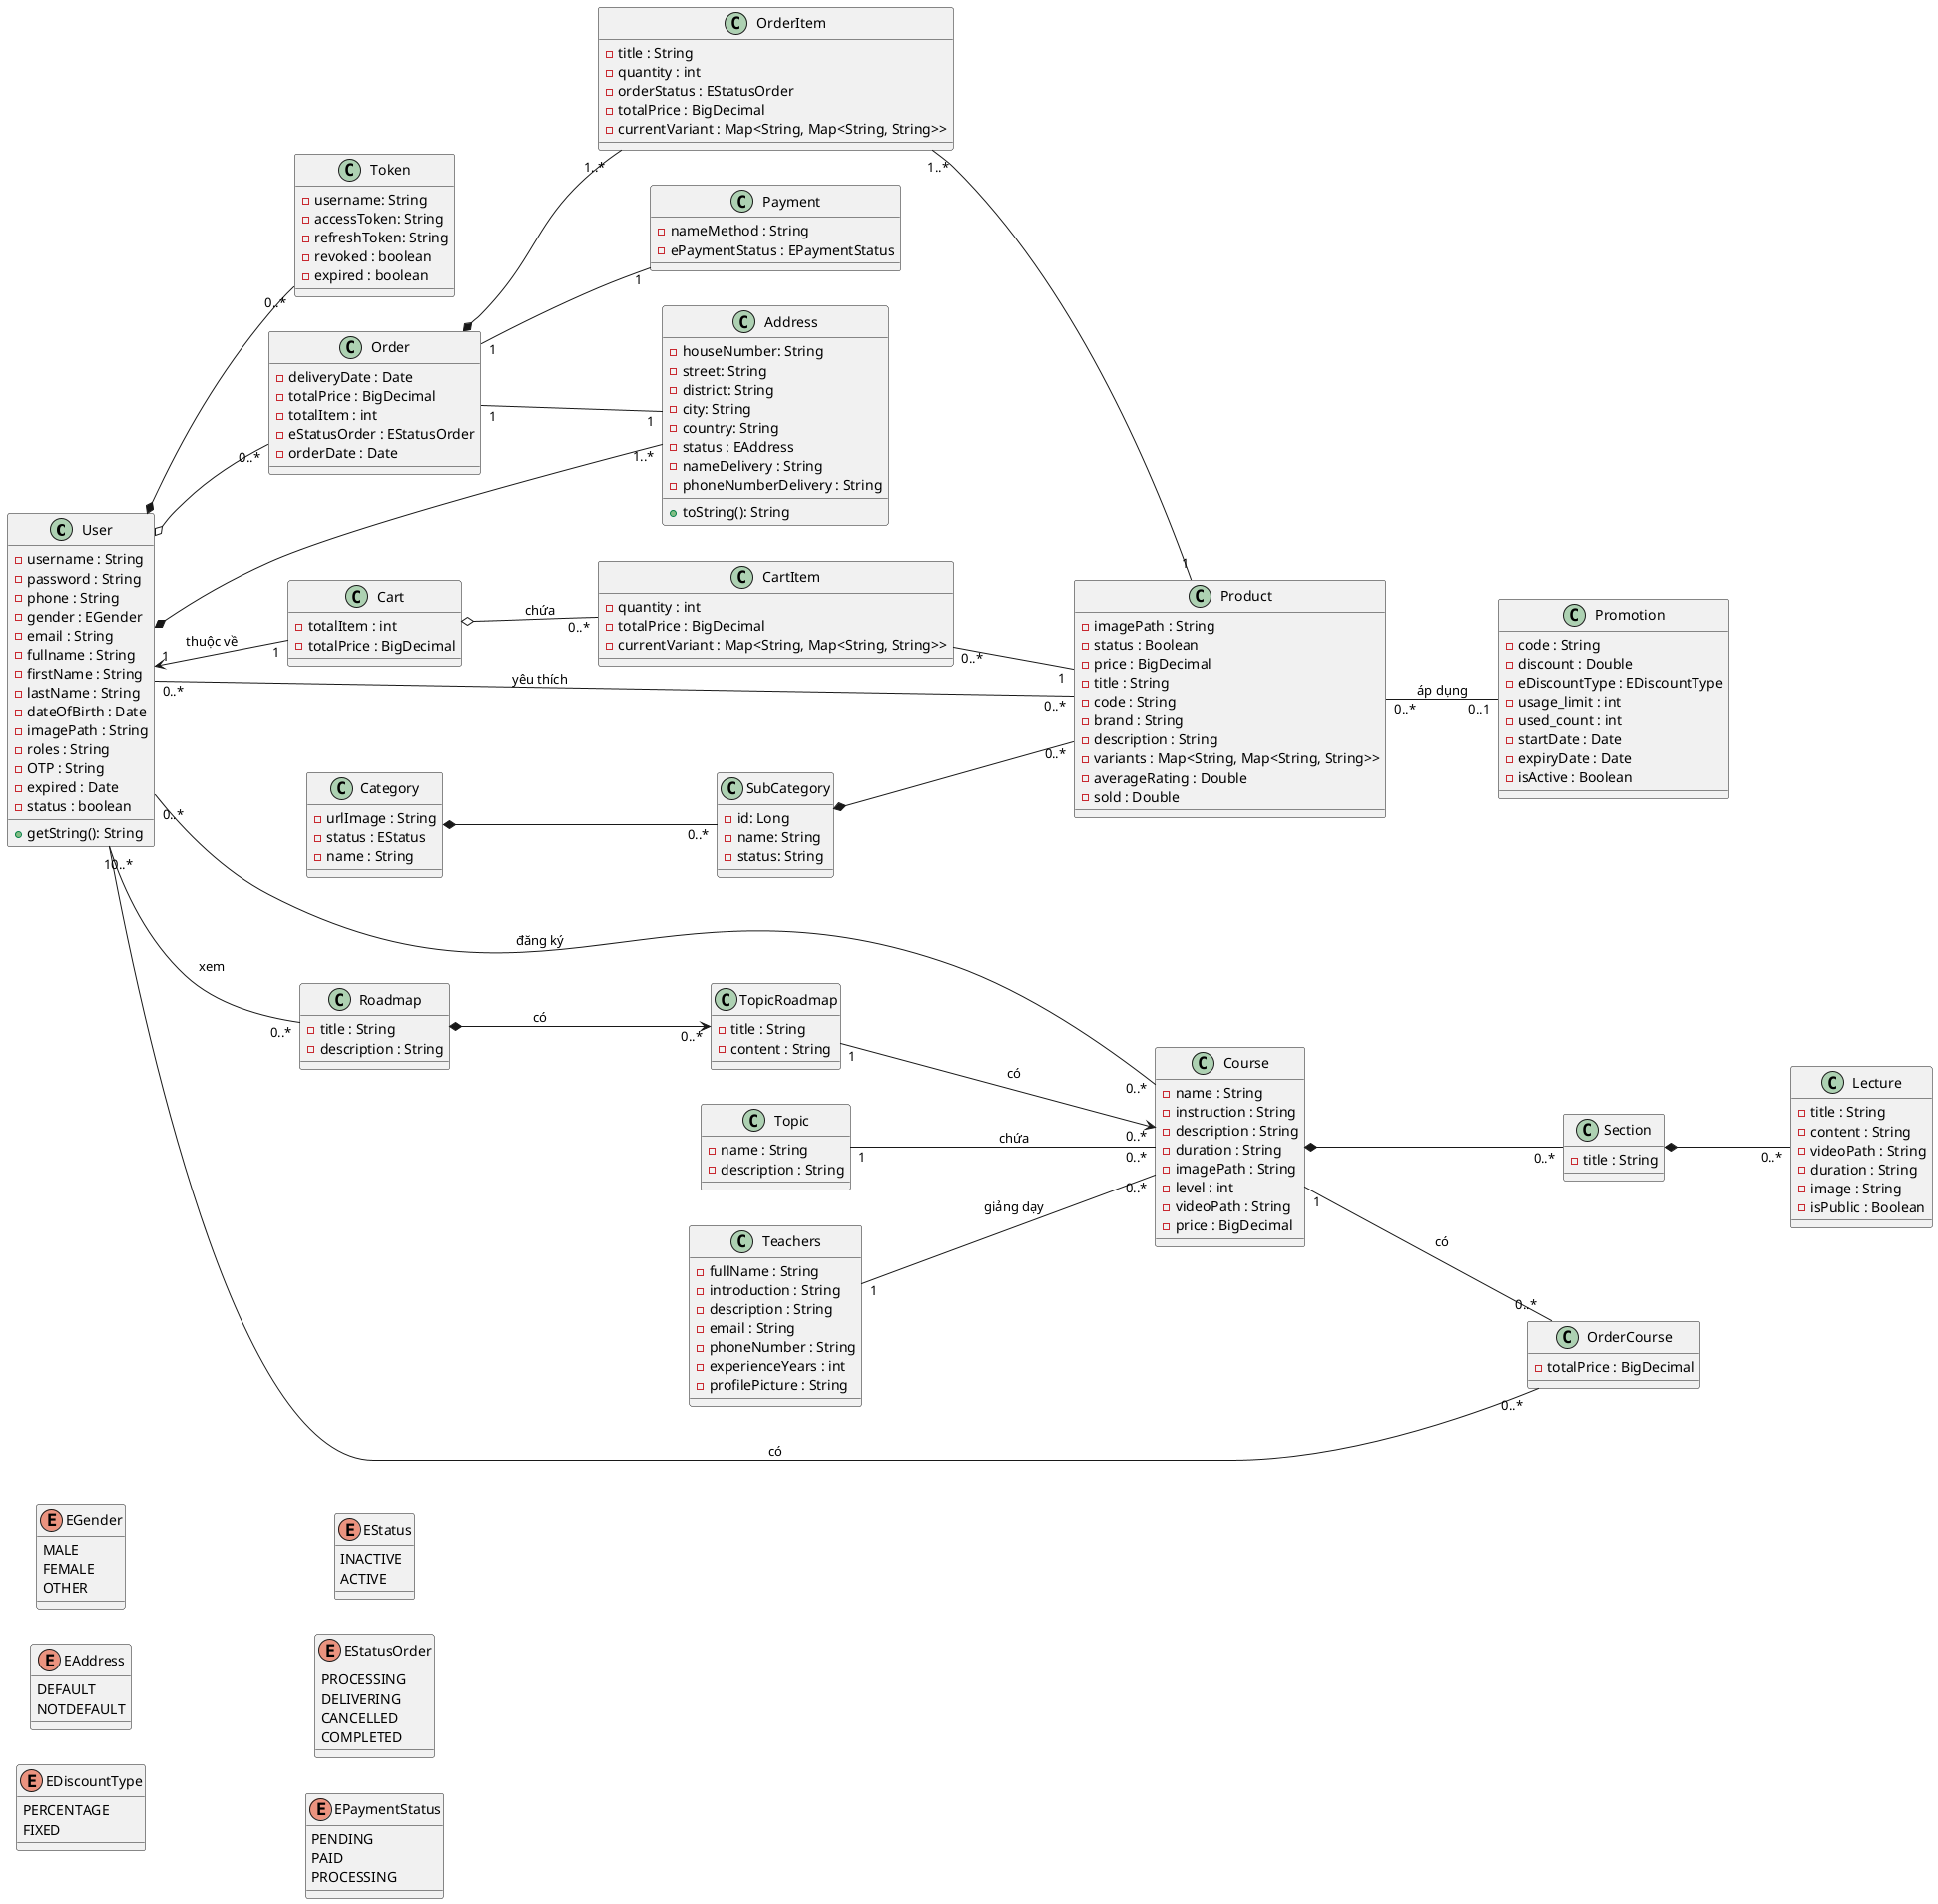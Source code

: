 @startuml
left to right direction
' === USER RELATED ===
class User {
    - username : String
    - password : String
    - phone : String
    - gender : EGender
    - email : String
    - fullname : String
    - firstName : String
    - lastName : String
    - dateOfBirth : Date
    - imagePath : String
    - roles : String
    - OTP : String
    - expired : Date
    - status : boolean
    + getString(): String
}

class Token {
    - username: String
    - accessToken: String
    - refreshToken: String
    - revoked : boolean
    - expired : boolean
}

class Address {
    - houseNumber: String
    - street: String
    - district: String
    - city: String
    - country: String
    - status : EAddress
    - nameDelivery : String
    - phoneNumberDelivery : String
    + toString(): String
}

' === PRODUCT RELATED ===
class Product {
    - imagePath : String
    - status : Boolean
    - price : BigDecimal
    - title : String
    - code : String
    - brand : String
    - description : String
    - variants : Map<String, Map<String, String>>
    - averageRating : Double
    - sold : Double
}

class Category {
    - urlImage : String
    - status : EStatus
    - name : String
}

class SubCategory {
    - id: Long
    - name: String
    - status: String
}

class Promotion {
    - code : String
    - discount : Double
    - eDiscountType : EDiscountType
    - usage_limit : int
    - used_count : int
    - startDate : Date
    - expiryDate : Date
    - isActive : Boolean
}

' === CART & ORDER RELATED ===
class Cart {
    - totalItem : int
    - totalPrice : BigDecimal
}

class CartItem {
    - quantity : int
    - totalPrice : BigDecimal
    - currentVariant : Map<String, Map<String, String>>
}

class Order {
    - deliveryDate : Date
    - totalPrice : BigDecimal
    - totalItem : int
    - eStatusOrder : EStatusOrder
    - orderDate : Date
}

class OrderItem {
    - title : String
    - quantity : int
    - orderStatus : EStatusOrder
    - totalPrice : BigDecimal
    - currentVariant : Map<String, Map<String, String>>
}

class Payment {
    - nameMethod : String
    - ePaymentStatus : EPaymentStatus
}

' === COURSE RELATED ===
class Topic {
    - name : String
    - description : String
}

class Teachers {
    - fullName : String
    - introduction : String
    - description : String
    - email : String
    - phoneNumber : String
    - experienceYears : int
    - profilePicture : String
}

class Course {
    - name : String
    - instruction : String
    - description : String
    - duration : String
    - imagePath : String
    - level : int
    - videoPath : String
    - price : BigDecimal
}

class Section {
    - title : String
}

class Lecture {
    - title : String
    - content : String
    - videoPath : String
    - duration : String
    - image : String
    - isPublic : Boolean
}

class OrderCourse {
    - totalPrice : BigDecimal
}

class Roadmap {
    - title : String
    - description : String
}

class TopicRoadmap {
    - title : String
    - content : String
}
' === ENUMS ===
enum EGender {
    MALE
    FEMALE
    OTHER
}

enum EAddress {
    DEFAULT
    NOTDEFAULT
}

enum EDiscountType {
    PERCENTAGE
    FIXED
}

enum EStatus {
    INACTIVE
    ACTIVE
}

enum EStatusOrder {
    PROCESSING
    DELIVERING
    CANCELLED
    COMPLETED
}

enum EPaymentStatus {
    PENDING
    PAID
    PROCESSING
}
' === RELATIONSHIPS ===
User *-- "0..*" Token
User *-- "1..*" Address
User "0..*" -- "0..*" Product : yêu thích
User "1" <-- "1" Cart : thuộc về
Cart o-- "0..*" CartItem : chứa
CartItem "0..*" -- "1" Product
Order *-- "1..*" OrderItem
Order "1" -- "1" Payment
Order "1" -- "1" Address
OrderItem "1..*" -- "1" Product
Product "0..*" -- "0..1" Promotion : áp dụng
Category *-- "0..*" SubCategory
SubCategory *-- "0..*" Product

User o-- "0..*" Order
User "0..*" -- "0..*" Course : đăng ký
User "1" -- "0..*" OrderCourse : có
User "0..*" -- "0..*" Roadmap : xem

Topic "1" -- "0..*" Course : chứa
Teachers "1" -- "0..*" Course : giảng dạy
Course "1" -- "0..*" OrderCourse : có
Course *-- "0..*" Section
Section *-- "0..*" Lecture

Roadmap *--> "0..*" TopicRoadmap : có
TopicRoadmap "1" --> "0..*" Course : có

@enduml
